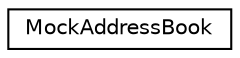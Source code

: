 digraph G
{
  edge [fontname="Helvetica",fontsize="10",labelfontname="Helvetica",labelfontsize="10"];
  node [fontname="Helvetica",fontsize="10",shape=record];
  rankdir="LR";
  Node1 [label="MockAddressBook",height=0.2,width=0.4,color="black", fillcolor="white", style="filled",URL="$interface_mock_address_book.html"];
}
